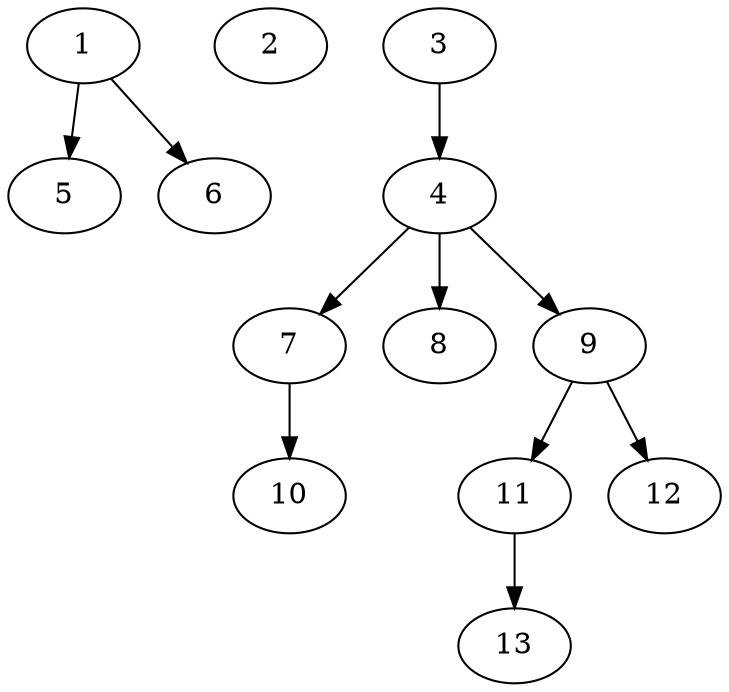 // DAG (tier=1-easy, mode=data, n=13, ccr=0.339, fat=0.473, density=0.276, regular=0.780, jump=0.015, mindata=1048576, maxdata=8388608)
// DAG automatically generated by daggen at Sun Aug 24 16:33:33 2025
// /home/ermia/Project/Environments/daggen/bin/daggen --dot --ccr 0.339 --fat 0.473 --regular 0.780 --density 0.276 --jump 0.015 --mindata 1048576 --maxdata 8388608 -n 13 
digraph G {
  1 [size="289971448859095680", alpha="0.08", expect_size="144985724429547840"]
  1 -> 5 [size ="321626478477312"]
  1 -> 6 [size ="321626478477312"]
  2 [size="970787355355704", alpha="0.01", expect_size="485393677677852"]
  3 [size="571913747144665", alpha="0.03", expect_size="285956873572332"]
  3 -> 4 [size ="18798946025472"]
  4 [size="9259059728912238", alpha="0.01", expect_size="4629529864456119"]
  4 -> 7 [size ="208375170203648"]
  4 -> 8 [size ="208375170203648"]
  4 -> 9 [size ="208375170203648"]
  5 [size="8121173830933234", alpha="0.01", expect_size="4060586915466617"]
  6 [size="21393824195903750144", alpha="0.06", expect_size="10696912097951875072"]
  7 [size="14838267892313604", alpha="0.04", expect_size="7419133946156802"]
  7 -> 10 [size ="256902428622848"]
  8 [size="277143322730652762112", alpha="0.09", expect_size="138571661365326381056"]
  9 [size="50180039099014971392", alpha="0.10", expect_size="25090019549507485696"]
  9 -> 11 [size ="108837189189632"]
  9 -> 12 [size ="108837189189632"]
  10 [size="694226175707540608", alpha="0.18", expect_size="347113087853770304"]
  11 [size="21981623939225680", alpha="0.10", expect_size="10990811969612840"]
  11 -> 13 [size ="511148386418688"]
  12 [size="28991029248000000000", alpha="0.05", expect_size="14495514624000000000"]
  13 [size="682195043301883", alpha="0.06", expect_size="341097521650941"]
}